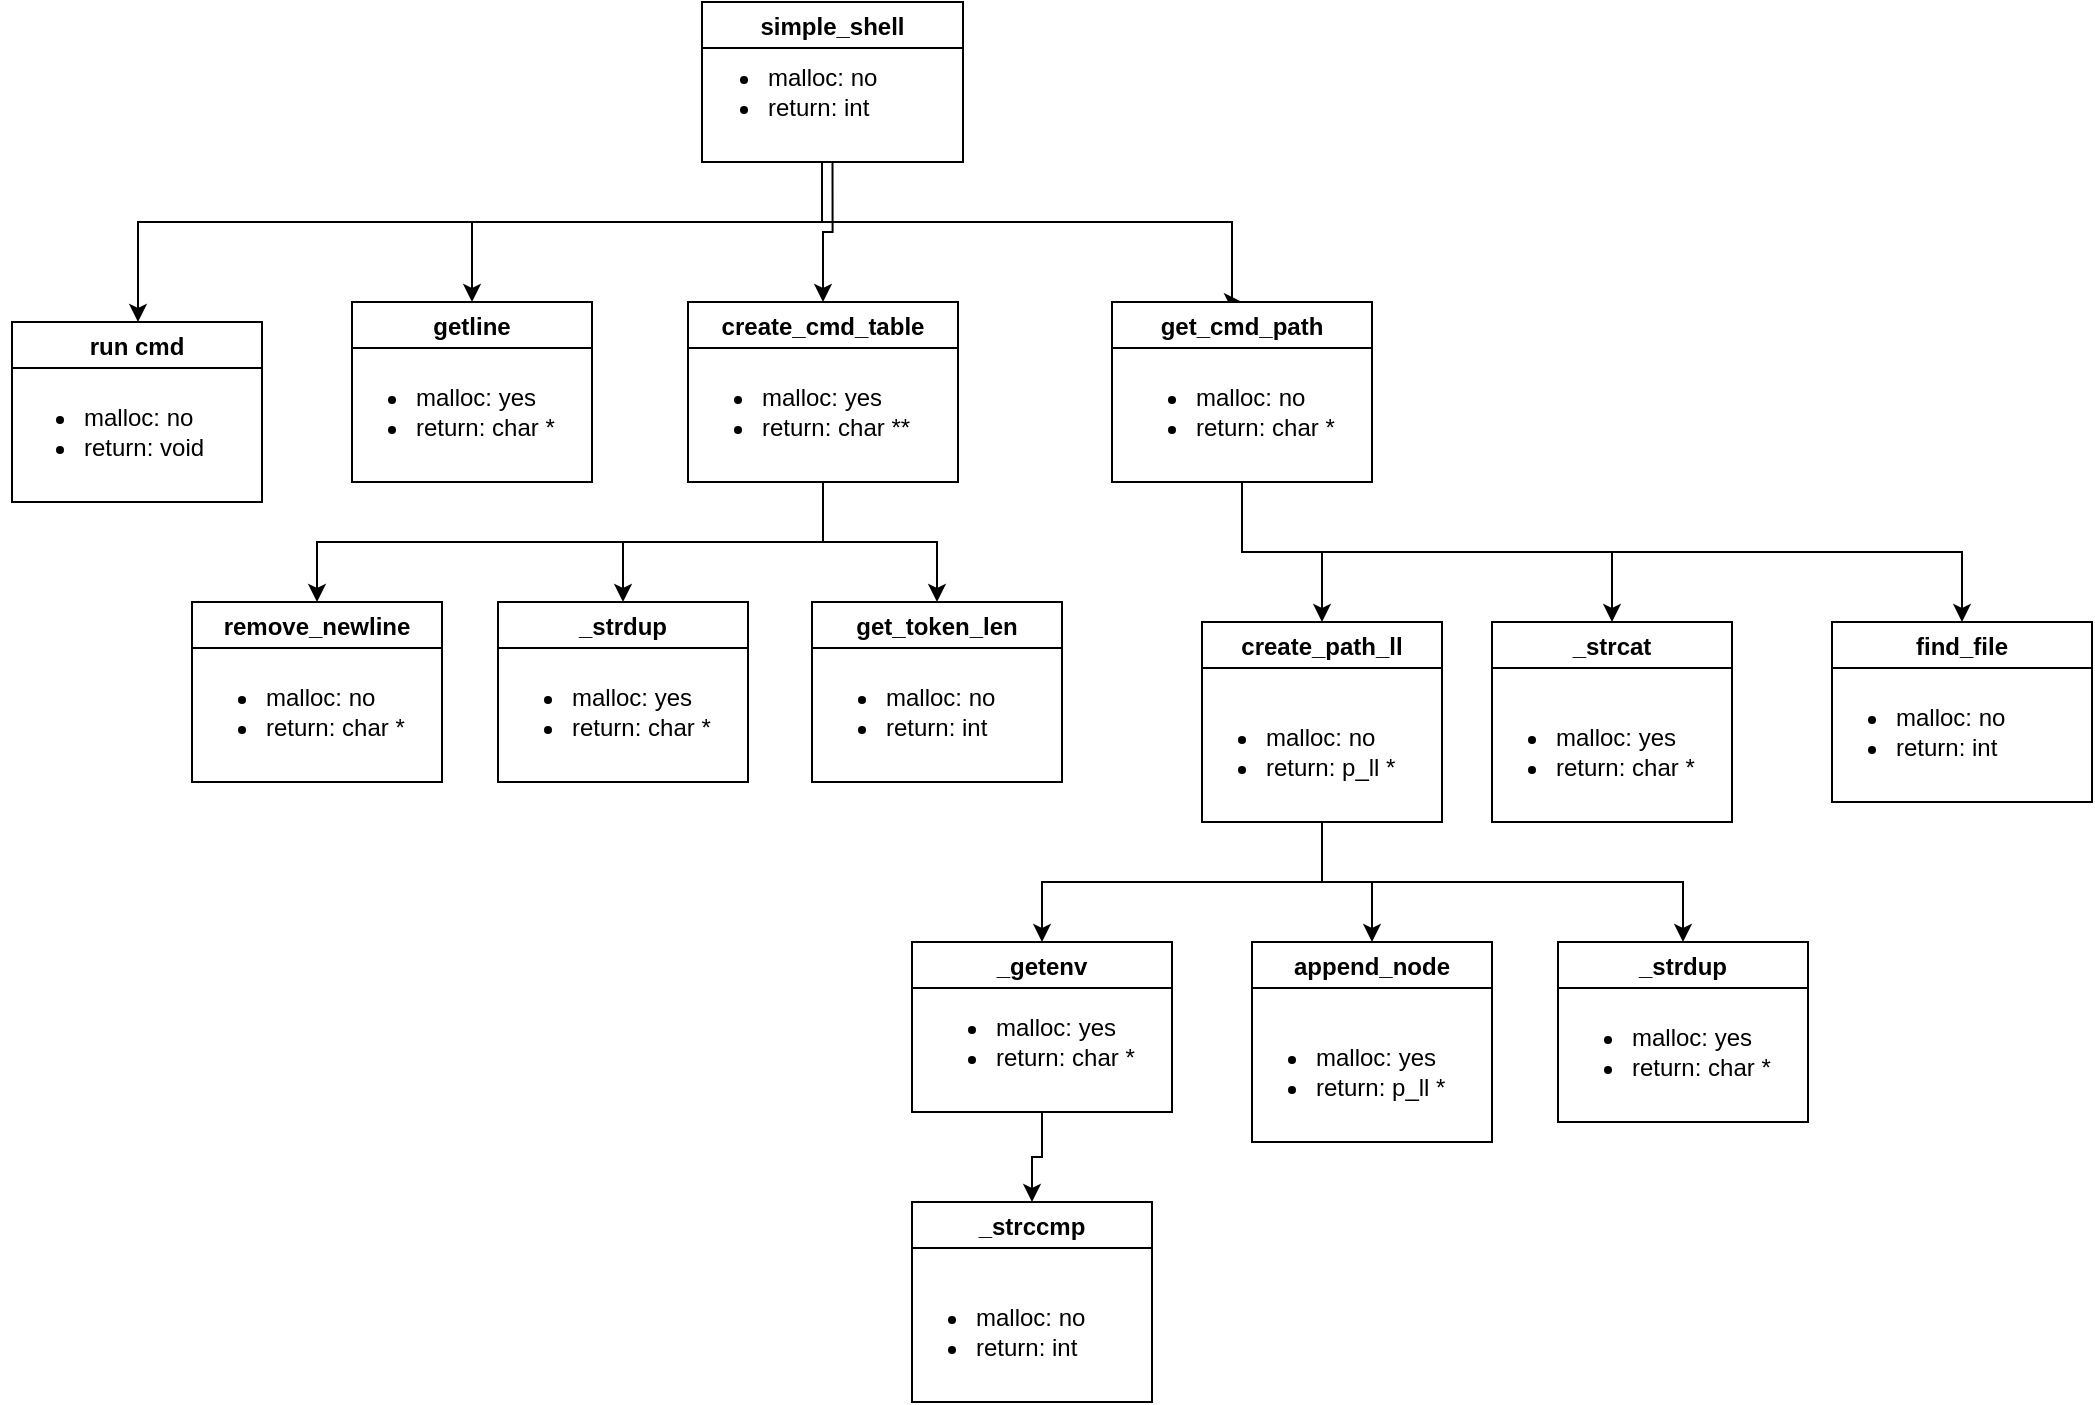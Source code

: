 <mxfile version="21.7.5" type="github">
  <diagram name="Page-1" id="RbBu2vMyzUoNwvo9ZV07">
    <mxGraphModel dx="2058" dy="1004" grid="1" gridSize="10" guides="1" tooltips="1" connect="1" arrows="1" fold="1" page="1" pageScale="1" pageWidth="850" pageHeight="1100" math="0" shadow="0">
      <root>
        <mxCell id="0" />
        <mxCell id="1" parent="0" />
        <mxCell id="ADKkHKOh7hSKeZ0-6uWj-30" style="edgeStyle=orthogonalEdgeStyle;rounded=0;orthogonalLoop=1;jettySize=auto;html=1;exitX=0.5;exitY=1;exitDx=0;exitDy=0;entryX=0.5;entryY=0;entryDx=0;entryDy=0;" edge="1" parent="1" source="ADKkHKOh7hSKeZ0-6uWj-1" target="ADKkHKOh7hSKeZ0-6uWj-6">
          <mxGeometry relative="1" as="geometry">
            <Array as="points">
              <mxPoint x="425" y="110" />
              <mxPoint x="630" y="110" />
              <mxPoint x="630" y="150" />
            </Array>
          </mxGeometry>
        </mxCell>
        <mxCell id="ADKkHKOh7hSKeZ0-6uWj-32" style="edgeStyle=orthogonalEdgeStyle;rounded=0;orthogonalLoop=1;jettySize=auto;html=1;exitX=0.5;exitY=1;exitDx=0;exitDy=0;entryX=0.5;entryY=0;entryDx=0;entryDy=0;" edge="1" parent="1" source="ADKkHKOh7hSKeZ0-6uWj-1" target="ADKkHKOh7hSKeZ0-6uWj-8">
          <mxGeometry relative="1" as="geometry" />
        </mxCell>
        <mxCell id="ADKkHKOh7hSKeZ0-6uWj-66" style="edgeStyle=orthogonalEdgeStyle;rounded=0;orthogonalLoop=1;jettySize=auto;html=1;exitX=0.5;exitY=1;exitDx=0;exitDy=0;entryX=0.5;entryY=0;entryDx=0;entryDy=0;" edge="1" parent="1" source="ADKkHKOh7hSKeZ0-6uWj-1" target="ADKkHKOh7hSKeZ0-6uWj-16">
          <mxGeometry relative="1" as="geometry">
            <Array as="points">
              <mxPoint x="425" y="110" />
              <mxPoint x="250" y="110" />
            </Array>
          </mxGeometry>
        </mxCell>
        <mxCell id="ADKkHKOh7hSKeZ0-6uWj-68" style="edgeStyle=orthogonalEdgeStyle;rounded=0;orthogonalLoop=1;jettySize=auto;html=1;exitX=0.5;exitY=1;exitDx=0;exitDy=0;" edge="1" parent="1" source="ADKkHKOh7hSKeZ0-6uWj-1" target="ADKkHKOh7hSKeZ0-6uWj-14">
          <mxGeometry relative="1" as="geometry">
            <Array as="points">
              <mxPoint x="425" y="110" />
              <mxPoint x="83" y="110" />
            </Array>
          </mxGeometry>
        </mxCell>
        <mxCell id="ADKkHKOh7hSKeZ0-6uWj-1" value="simple_shell" style="swimlane;" vertex="1" parent="1">
          <mxGeometry x="365" width="130.5" height="80" as="geometry" />
        </mxCell>
        <mxCell id="ADKkHKOh7hSKeZ0-6uWj-69" value="&lt;ul&gt;&lt;li&gt;malloc: no&lt;/li&gt;&lt;li style=&quot;&quot;&gt;return: int&lt;/li&gt;&lt;/ul&gt;" style="text;html=1;align=left;verticalAlign=middle;resizable=1;points=[];autosize=1;strokeColor=none;fillColor=none;movable=1;rotatable=1;deletable=1;editable=1;locked=0;connectable=1;" vertex="1" parent="ADKkHKOh7hSKeZ0-6uWj-1">
          <mxGeometry x="-9.5" y="10" width="120" height="70" as="geometry" />
        </mxCell>
        <mxCell id="ADKkHKOh7hSKeZ0-6uWj-45" style="edgeStyle=orthogonalEdgeStyle;rounded=0;orthogonalLoop=1;jettySize=auto;html=1;exitX=0.5;exitY=1;exitDx=0;exitDy=0;entryX=0.5;entryY=0;entryDx=0;entryDy=0;" edge="1" parent="1" source="ADKkHKOh7hSKeZ0-6uWj-3" target="ADKkHKOh7hSKeZ0-6uWj-15">
          <mxGeometry relative="1" as="geometry" />
        </mxCell>
        <mxCell id="ADKkHKOh7hSKeZ0-6uWj-3" value="_getenv" style="swimlane;movable=1;resizable=1;rotatable=1;deletable=1;editable=1;locked=0;connectable=1;" vertex="1" parent="1">
          <mxGeometry x="470" y="470" width="130" height="85" as="geometry" />
        </mxCell>
        <mxCell id="ADKkHKOh7hSKeZ0-6uWj-43" value="&lt;ul&gt;&lt;li&gt;malloc: yes&lt;/li&gt;&lt;li style=&quot;&quot;&gt;return: char *&lt;/li&gt;&lt;/ul&gt;" style="text;html=1;align=left;verticalAlign=middle;resizable=1;points=[];autosize=1;strokeColor=none;fillColor=none;movable=1;rotatable=1;deletable=1;editable=1;locked=0;connectable=1;" vertex="1" parent="ADKkHKOh7hSKeZ0-6uWj-3">
          <mxGeometry y="15" width="130" height="70" as="geometry" />
        </mxCell>
        <mxCell id="ADKkHKOh7hSKeZ0-6uWj-4" value="remove_newline" style="swimlane;" vertex="1" parent="1">
          <mxGeometry x="110" y="300" width="125" height="90" as="geometry" />
        </mxCell>
        <mxCell id="ADKkHKOh7hSKeZ0-6uWj-37" value="&lt;ul&gt;&lt;li&gt;malloc: no&lt;/li&gt;&lt;li style=&quot;&quot;&gt;return: char *&lt;/li&gt;&lt;/ul&gt;" style="text;html=1;align=left;verticalAlign=middle;resizable=0;points=[];autosize=1;strokeColor=none;fillColor=none;" vertex="1" parent="ADKkHKOh7hSKeZ0-6uWj-4">
          <mxGeometry x="-5" y="20" width="130" height="70" as="geometry" />
        </mxCell>
        <mxCell id="ADKkHKOh7hSKeZ0-6uWj-5" value="get_token_len" style="swimlane;" vertex="1" parent="1">
          <mxGeometry x="420" y="300" width="125" height="90" as="geometry" />
        </mxCell>
        <mxCell id="ADKkHKOh7hSKeZ0-6uWj-35" value="&lt;ul&gt;&lt;li&gt;malloc: no&lt;/li&gt;&lt;li style=&quot;&quot;&gt;return: int&lt;/li&gt;&lt;/ul&gt;" style="text;html=1;align=left;verticalAlign=middle;resizable=0;points=[];autosize=1;strokeColor=none;fillColor=none;" vertex="1" parent="ADKkHKOh7hSKeZ0-6uWj-5">
          <mxGeometry x="-5" y="20" width="120" height="70" as="geometry" />
        </mxCell>
        <mxCell id="ADKkHKOh7hSKeZ0-6uWj-55" style="edgeStyle=orthogonalEdgeStyle;rounded=0;orthogonalLoop=1;jettySize=auto;html=1;exitX=0.5;exitY=1;exitDx=0;exitDy=0;entryX=0.5;entryY=0;entryDx=0;entryDy=0;" edge="1" parent="1" source="ADKkHKOh7hSKeZ0-6uWj-6" target="ADKkHKOh7hSKeZ0-6uWj-7">
          <mxGeometry relative="1" as="geometry" />
        </mxCell>
        <mxCell id="ADKkHKOh7hSKeZ0-6uWj-56" style="edgeStyle=orthogonalEdgeStyle;rounded=0;orthogonalLoop=1;jettySize=auto;html=1;exitX=0.5;exitY=1;exitDx=0;exitDy=0;entryX=0.5;entryY=0;entryDx=0;entryDy=0;" edge="1" parent="1" source="ADKkHKOh7hSKeZ0-6uWj-6" target="ADKkHKOh7hSKeZ0-6uWj-13">
          <mxGeometry relative="1" as="geometry" />
        </mxCell>
        <mxCell id="ADKkHKOh7hSKeZ0-6uWj-59" style="edgeStyle=orthogonalEdgeStyle;rounded=0;orthogonalLoop=1;jettySize=auto;html=1;exitX=0.5;exitY=1;exitDx=0;exitDy=0;entryX=0.5;entryY=0;entryDx=0;entryDy=0;" edge="1" parent="1" source="ADKkHKOh7hSKeZ0-6uWj-6" target="ADKkHKOh7hSKeZ0-6uWj-57">
          <mxGeometry relative="1" as="geometry" />
        </mxCell>
        <mxCell id="ADKkHKOh7hSKeZ0-6uWj-6" value="get_cmd_path" style="swimlane;" vertex="1" parent="1">
          <mxGeometry x="570" y="150" width="130" height="90" as="geometry" />
        </mxCell>
        <mxCell id="ADKkHKOh7hSKeZ0-6uWj-51" value="&lt;ul&gt;&lt;li&gt;malloc: no&lt;/li&gt;&lt;li style=&quot;&quot;&gt;return: char *&lt;/li&gt;&lt;/ul&gt;" style="text;html=1;align=left;verticalAlign=middle;resizable=0;points=[];autosize=1;strokeColor=none;fillColor=none;movable=0;rotatable=0;deletable=0;editable=0;locked=1;connectable=0;" vertex="1" parent="ADKkHKOh7hSKeZ0-6uWj-6">
          <mxGeometry y="20" width="130" height="70" as="geometry" />
        </mxCell>
        <mxCell id="ADKkHKOh7hSKeZ0-6uWj-44" style="edgeStyle=orthogonalEdgeStyle;rounded=0;orthogonalLoop=1;jettySize=auto;html=1;exitX=0.5;exitY=1;exitDx=0;exitDy=0;entryX=0.5;entryY=0;entryDx=0;entryDy=0;" edge="1" parent="1" source="ADKkHKOh7hSKeZ0-6uWj-7" target="ADKkHKOh7hSKeZ0-6uWj-3">
          <mxGeometry relative="1" as="geometry" />
        </mxCell>
        <mxCell id="ADKkHKOh7hSKeZ0-6uWj-48" style="edgeStyle=orthogonalEdgeStyle;rounded=0;orthogonalLoop=1;jettySize=auto;html=1;exitX=0.5;exitY=1;exitDx=0;exitDy=0;" edge="1" parent="1" source="ADKkHKOh7hSKeZ0-6uWj-7" target="ADKkHKOh7hSKeZ0-6uWj-9">
          <mxGeometry relative="1" as="geometry" />
        </mxCell>
        <mxCell id="ADKkHKOh7hSKeZ0-6uWj-65" style="edgeStyle=orthogonalEdgeStyle;rounded=0;orthogonalLoop=1;jettySize=auto;html=1;exitX=0.5;exitY=1;exitDx=0;exitDy=0;" edge="1" parent="1" source="ADKkHKOh7hSKeZ0-6uWj-7" target="ADKkHKOh7hSKeZ0-6uWj-63">
          <mxGeometry relative="1" as="geometry" />
        </mxCell>
        <mxCell id="ADKkHKOh7hSKeZ0-6uWj-7" value="create_path_ll" style="swimlane;movable=1;resizable=1;rotatable=1;deletable=1;editable=1;locked=0;connectable=1;" vertex="1" parent="1">
          <mxGeometry x="615" y="310" width="120" height="100" as="geometry" />
        </mxCell>
        <mxCell id="ADKkHKOh7hSKeZ0-6uWj-41" value="&lt;ul&gt;&lt;li&gt;malloc: no&lt;/li&gt;&lt;li style=&quot;&quot;&gt;return: p_ll *&lt;/li&gt;&lt;/ul&gt;" style="text;html=1;align=left;verticalAlign=middle;resizable=1;points=[];autosize=1;strokeColor=none;fillColor=none;movable=1;rotatable=1;deletable=1;editable=1;locked=0;connectable=1;" vertex="1" parent="ADKkHKOh7hSKeZ0-6uWj-7">
          <mxGeometry x="-10" y="30" width="130" height="70" as="geometry" />
        </mxCell>
        <mxCell id="ADKkHKOh7hSKeZ0-6uWj-33" style="edgeStyle=orthogonalEdgeStyle;rounded=0;orthogonalLoop=1;jettySize=auto;html=1;exitX=0.5;exitY=1;exitDx=0;exitDy=0;entryX=0.5;entryY=0;entryDx=0;entryDy=0;" edge="1" parent="1" source="ADKkHKOh7hSKeZ0-6uWj-8" target="ADKkHKOh7hSKeZ0-6uWj-12">
          <mxGeometry relative="1" as="geometry" />
        </mxCell>
        <mxCell id="ADKkHKOh7hSKeZ0-6uWj-36" style="edgeStyle=orthogonalEdgeStyle;rounded=0;orthogonalLoop=1;jettySize=auto;html=1;exitX=0.5;exitY=1;exitDx=0;exitDy=0;" edge="1" parent="1" source="ADKkHKOh7hSKeZ0-6uWj-8" target="ADKkHKOh7hSKeZ0-6uWj-5">
          <mxGeometry relative="1" as="geometry" />
        </mxCell>
        <mxCell id="ADKkHKOh7hSKeZ0-6uWj-38" style="edgeStyle=orthogonalEdgeStyle;rounded=0;orthogonalLoop=1;jettySize=auto;html=1;exitX=0.5;exitY=1;exitDx=0;exitDy=0;" edge="1" parent="1" source="ADKkHKOh7hSKeZ0-6uWj-8" target="ADKkHKOh7hSKeZ0-6uWj-4">
          <mxGeometry relative="1" as="geometry" />
        </mxCell>
        <mxCell id="ADKkHKOh7hSKeZ0-6uWj-8" value="create_cmd_table" style="swimlane;" vertex="1" parent="1">
          <mxGeometry x="358" y="150" width="135" height="90" as="geometry" />
        </mxCell>
        <mxCell id="ADKkHKOh7hSKeZ0-6uWj-27" value="&lt;ul&gt;&lt;li&gt;malloc: yes&lt;/li&gt;&lt;li style=&quot;&quot;&gt;return: char **&lt;/li&gt;&lt;/ul&gt;" style="text;html=1;align=left;verticalAlign=middle;resizable=1;points=[];autosize=1;strokeColor=none;fillColor=none;movable=1;rotatable=1;deletable=1;editable=1;locked=0;connectable=1;" vertex="1" parent="ADKkHKOh7hSKeZ0-6uWj-8">
          <mxGeometry x="-5" y="20" width="140" height="70" as="geometry" />
        </mxCell>
        <mxCell id="ADKkHKOh7hSKeZ0-6uWj-9" value="append_node" style="swimlane;" vertex="1" parent="1">
          <mxGeometry x="640" y="470" width="120" height="100" as="geometry" />
        </mxCell>
        <mxCell id="ADKkHKOh7hSKeZ0-6uWj-46" value="&lt;ul&gt;&lt;li&gt;malloc: yes&lt;/li&gt;&lt;li style=&quot;&quot;&gt;return: p_ll *&lt;/li&gt;&lt;/ul&gt;" style="text;html=1;align=left;verticalAlign=middle;resizable=1;points=[];autosize=1;strokeColor=none;fillColor=none;movable=1;rotatable=1;deletable=1;editable=1;locked=0;connectable=1;" vertex="1" parent="ADKkHKOh7hSKeZ0-6uWj-9">
          <mxGeometry x="-10" y="30" width="130" height="70" as="geometry" />
        </mxCell>
        <mxCell id="ADKkHKOh7hSKeZ0-6uWj-12" value="_strdup" style="swimlane;" vertex="1" parent="1">
          <mxGeometry x="263" y="300" width="125" height="90" as="geometry" />
        </mxCell>
        <mxCell id="ADKkHKOh7hSKeZ0-6uWj-34" value="&lt;ul&gt;&lt;li&gt;malloc: yes&lt;/li&gt;&lt;li style=&quot;&quot;&gt;return: char *&lt;/li&gt;&lt;/ul&gt;" style="text;html=1;align=left;verticalAlign=middle;resizable=0;points=[];autosize=1;strokeColor=none;fillColor=none;" vertex="1" parent="ADKkHKOh7hSKeZ0-6uWj-12">
          <mxGeometry x="-5" y="20" width="130" height="70" as="geometry" />
        </mxCell>
        <mxCell id="ADKkHKOh7hSKeZ0-6uWj-13" value="_strcat" style="swimlane;" vertex="1" parent="1">
          <mxGeometry x="760" y="310" width="120" height="100" as="geometry" />
        </mxCell>
        <mxCell id="ADKkHKOh7hSKeZ0-6uWj-52" value="&lt;ul&gt;&lt;li&gt;malloc: yes&lt;/li&gt;&lt;li style=&quot;&quot;&gt;return: char *&lt;/li&gt;&lt;/ul&gt;" style="text;html=1;align=left;verticalAlign=middle;resizable=1;points=[];autosize=1;strokeColor=none;fillColor=none;movable=1;rotatable=1;deletable=1;editable=1;locked=0;connectable=1;" vertex="1" parent="ADKkHKOh7hSKeZ0-6uWj-13">
          <mxGeometry x="-10" y="30" width="130" height="70" as="geometry" />
        </mxCell>
        <mxCell id="ADKkHKOh7hSKeZ0-6uWj-14" value="run cmd" style="swimlane;" vertex="1" parent="1">
          <mxGeometry x="20" y="160" width="125" height="90" as="geometry" />
        </mxCell>
        <mxCell id="ADKkHKOh7hSKeZ0-6uWj-67" value="&lt;ul&gt;&lt;li&gt;malloc: no&lt;/li&gt;&lt;li style=&quot;&quot;&gt;return: void&lt;/li&gt;&lt;/ul&gt;" style="text;html=1;align=left;verticalAlign=middle;resizable=0;points=[];autosize=1;strokeColor=none;fillColor=none;" vertex="1" parent="ADKkHKOh7hSKeZ0-6uWj-14">
          <mxGeometry x="-6" y="20" width="120" height="70" as="geometry" />
        </mxCell>
        <mxCell id="ADKkHKOh7hSKeZ0-6uWj-15" value="_strccmp" style="swimlane;" vertex="1" parent="1">
          <mxGeometry x="470" y="600" width="120" height="100" as="geometry" />
        </mxCell>
        <mxCell id="ADKkHKOh7hSKeZ0-6uWj-42" value="&lt;ul&gt;&lt;li&gt;malloc: no&lt;/li&gt;&lt;li style=&quot;&quot;&gt;return: int&lt;/li&gt;&lt;/ul&gt;" style="text;html=1;align=left;verticalAlign=middle;resizable=0;points=[];autosize=1;strokeColor=none;fillColor=none;" vertex="1" parent="ADKkHKOh7hSKeZ0-6uWj-15">
          <mxGeometry x="-10" y="30" width="120" height="70" as="geometry" />
        </mxCell>
        <mxCell id="ADKkHKOh7hSKeZ0-6uWj-16" value="getline" style="swimlane;" vertex="1" parent="1">
          <mxGeometry x="190" y="150" width="120" height="90" as="geometry" />
        </mxCell>
        <mxCell id="ADKkHKOh7hSKeZ0-6uWj-28" value="&lt;ul&gt;&lt;li&gt;malloc: yes&lt;/li&gt;&lt;li style=&quot;&quot;&gt;return: char *&lt;/li&gt;&lt;/ul&gt;" style="text;html=1;align=left;verticalAlign=middle;resizable=0;points=[];autosize=1;strokeColor=none;fillColor=none;" vertex="1" parent="ADKkHKOh7hSKeZ0-6uWj-16">
          <mxGeometry x="-10" y="20" width="130" height="70" as="geometry" />
        </mxCell>
        <mxCell id="ADKkHKOh7hSKeZ0-6uWj-57" value="find_file" style="swimlane;" vertex="1" parent="1">
          <mxGeometry x="930" y="310" width="130" height="90" as="geometry" />
        </mxCell>
        <mxCell id="ADKkHKOh7hSKeZ0-6uWj-58" value="&lt;ul&gt;&lt;li&gt;malloc: no&lt;/li&gt;&lt;li style=&quot;&quot;&gt;return: int&lt;/li&gt;&lt;/ul&gt;" style="text;html=1;align=left;verticalAlign=middle;resizable=1;points=[];autosize=1;strokeColor=none;fillColor=none;movable=1;rotatable=1;deletable=1;editable=1;locked=0;connectable=1;" vertex="1" parent="ADKkHKOh7hSKeZ0-6uWj-57">
          <mxGeometry x="-10" y="20" width="120" height="70" as="geometry" />
        </mxCell>
        <mxCell id="ADKkHKOh7hSKeZ0-6uWj-63" value="_strdup" style="swimlane;" vertex="1" parent="1">
          <mxGeometry x="793" y="470" width="125" height="90" as="geometry" />
        </mxCell>
        <mxCell id="ADKkHKOh7hSKeZ0-6uWj-64" value="&lt;ul&gt;&lt;li&gt;malloc: yes&lt;/li&gt;&lt;li style=&quot;&quot;&gt;return: char *&lt;/li&gt;&lt;/ul&gt;" style="text;html=1;align=left;verticalAlign=middle;resizable=0;points=[];autosize=1;strokeColor=none;fillColor=none;" vertex="1" parent="ADKkHKOh7hSKeZ0-6uWj-63">
          <mxGeometry x="-5" y="20" width="130" height="70" as="geometry" />
        </mxCell>
      </root>
    </mxGraphModel>
  </diagram>
</mxfile>
